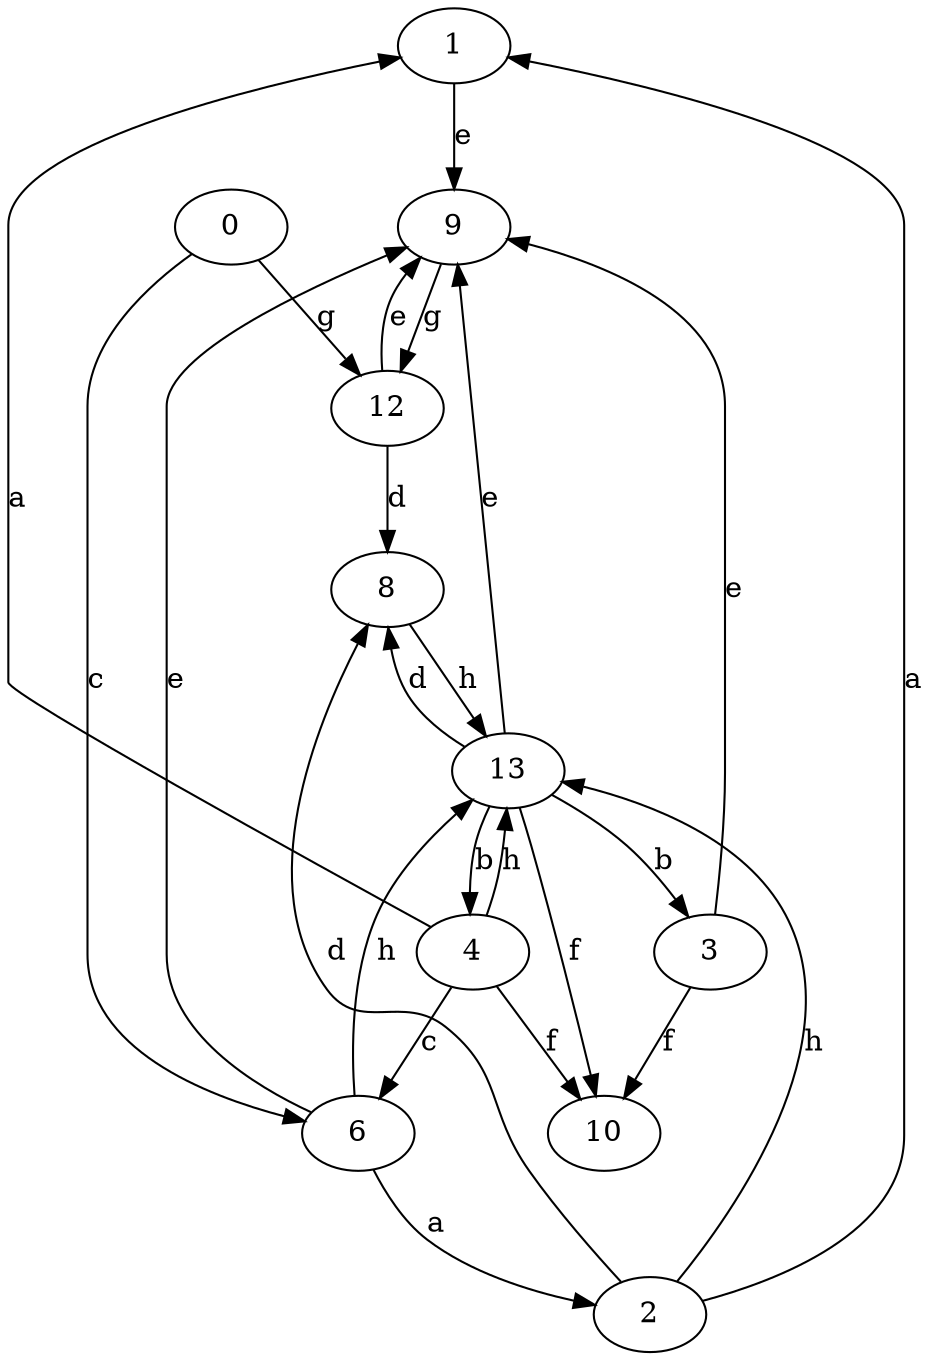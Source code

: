 strict digraph  {
1;
2;
3;
4;
6;
8;
9;
10;
0;
12;
13;
1 -> 9  [label=e];
2 -> 1  [label=a];
2 -> 8  [label=d];
2 -> 13  [label=h];
3 -> 9  [label=e];
3 -> 10  [label=f];
4 -> 1  [label=a];
4 -> 6  [label=c];
4 -> 10  [label=f];
4 -> 13  [label=h];
6 -> 2  [label=a];
6 -> 9  [label=e];
6 -> 13  [label=h];
8 -> 13  [label=h];
9 -> 12  [label=g];
0 -> 6  [label=c];
0 -> 12  [label=g];
12 -> 8  [label=d];
12 -> 9  [label=e];
13 -> 3  [label=b];
13 -> 4  [label=b];
13 -> 8  [label=d];
13 -> 9  [label=e];
13 -> 10  [label=f];
}

